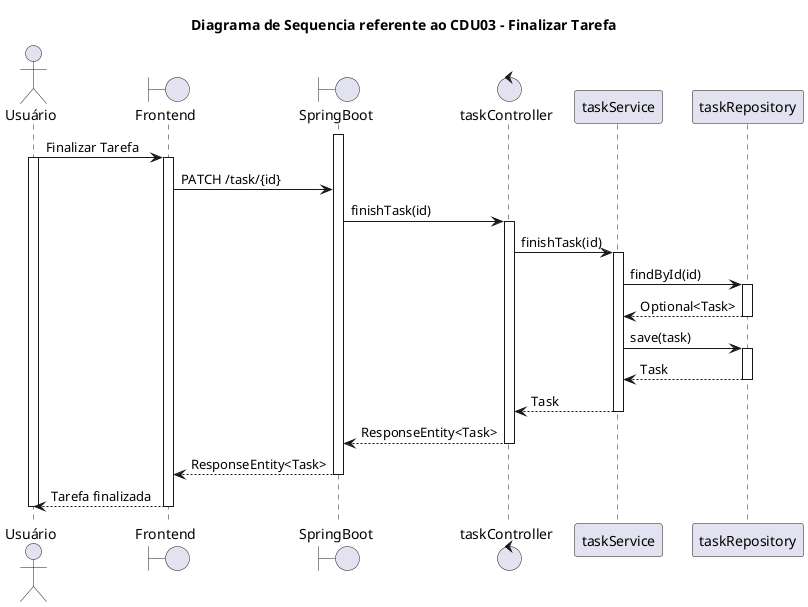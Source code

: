@startuml diagrama_de_sequencia_finalizar_tarefa
title Diagrama de Sequencia referente ao CDU03 - Finalizar Tarefa
actor Usuário
Boundary Frontend
Boundary SpringBoot
Control taskController
Participant taskService
Participant taskRepository
activate SpringBoot
Usuário -> Frontend: Finalizar Tarefa
activate Usuário
activate Frontend
Frontend -> SpringBoot: PATCH /task/{id}
SpringBoot -> taskController: finishTask(id)
activate taskController
taskController -> taskService: finishTask(id)
activate taskService
taskService -> taskRepository: findById(id)
activate taskRepository
taskRepository --> taskService: Optional<Task>
deactivate taskRepository
taskService -> taskRepository: save(task)
activate taskRepository
taskRepository --> taskService: Task
deactivate taskRepository
taskService --> taskController: Task
deactivate taskService
taskController --> SpringBoot: ResponseEntity<Task>
deactivate taskController
SpringBoot --> Frontend: ResponseEntity<Task>
deactivate SpringBoot
Frontend --> Usuário: Tarefa finalizada
deactivate Frontend
deactivate Usuário
@enduml

